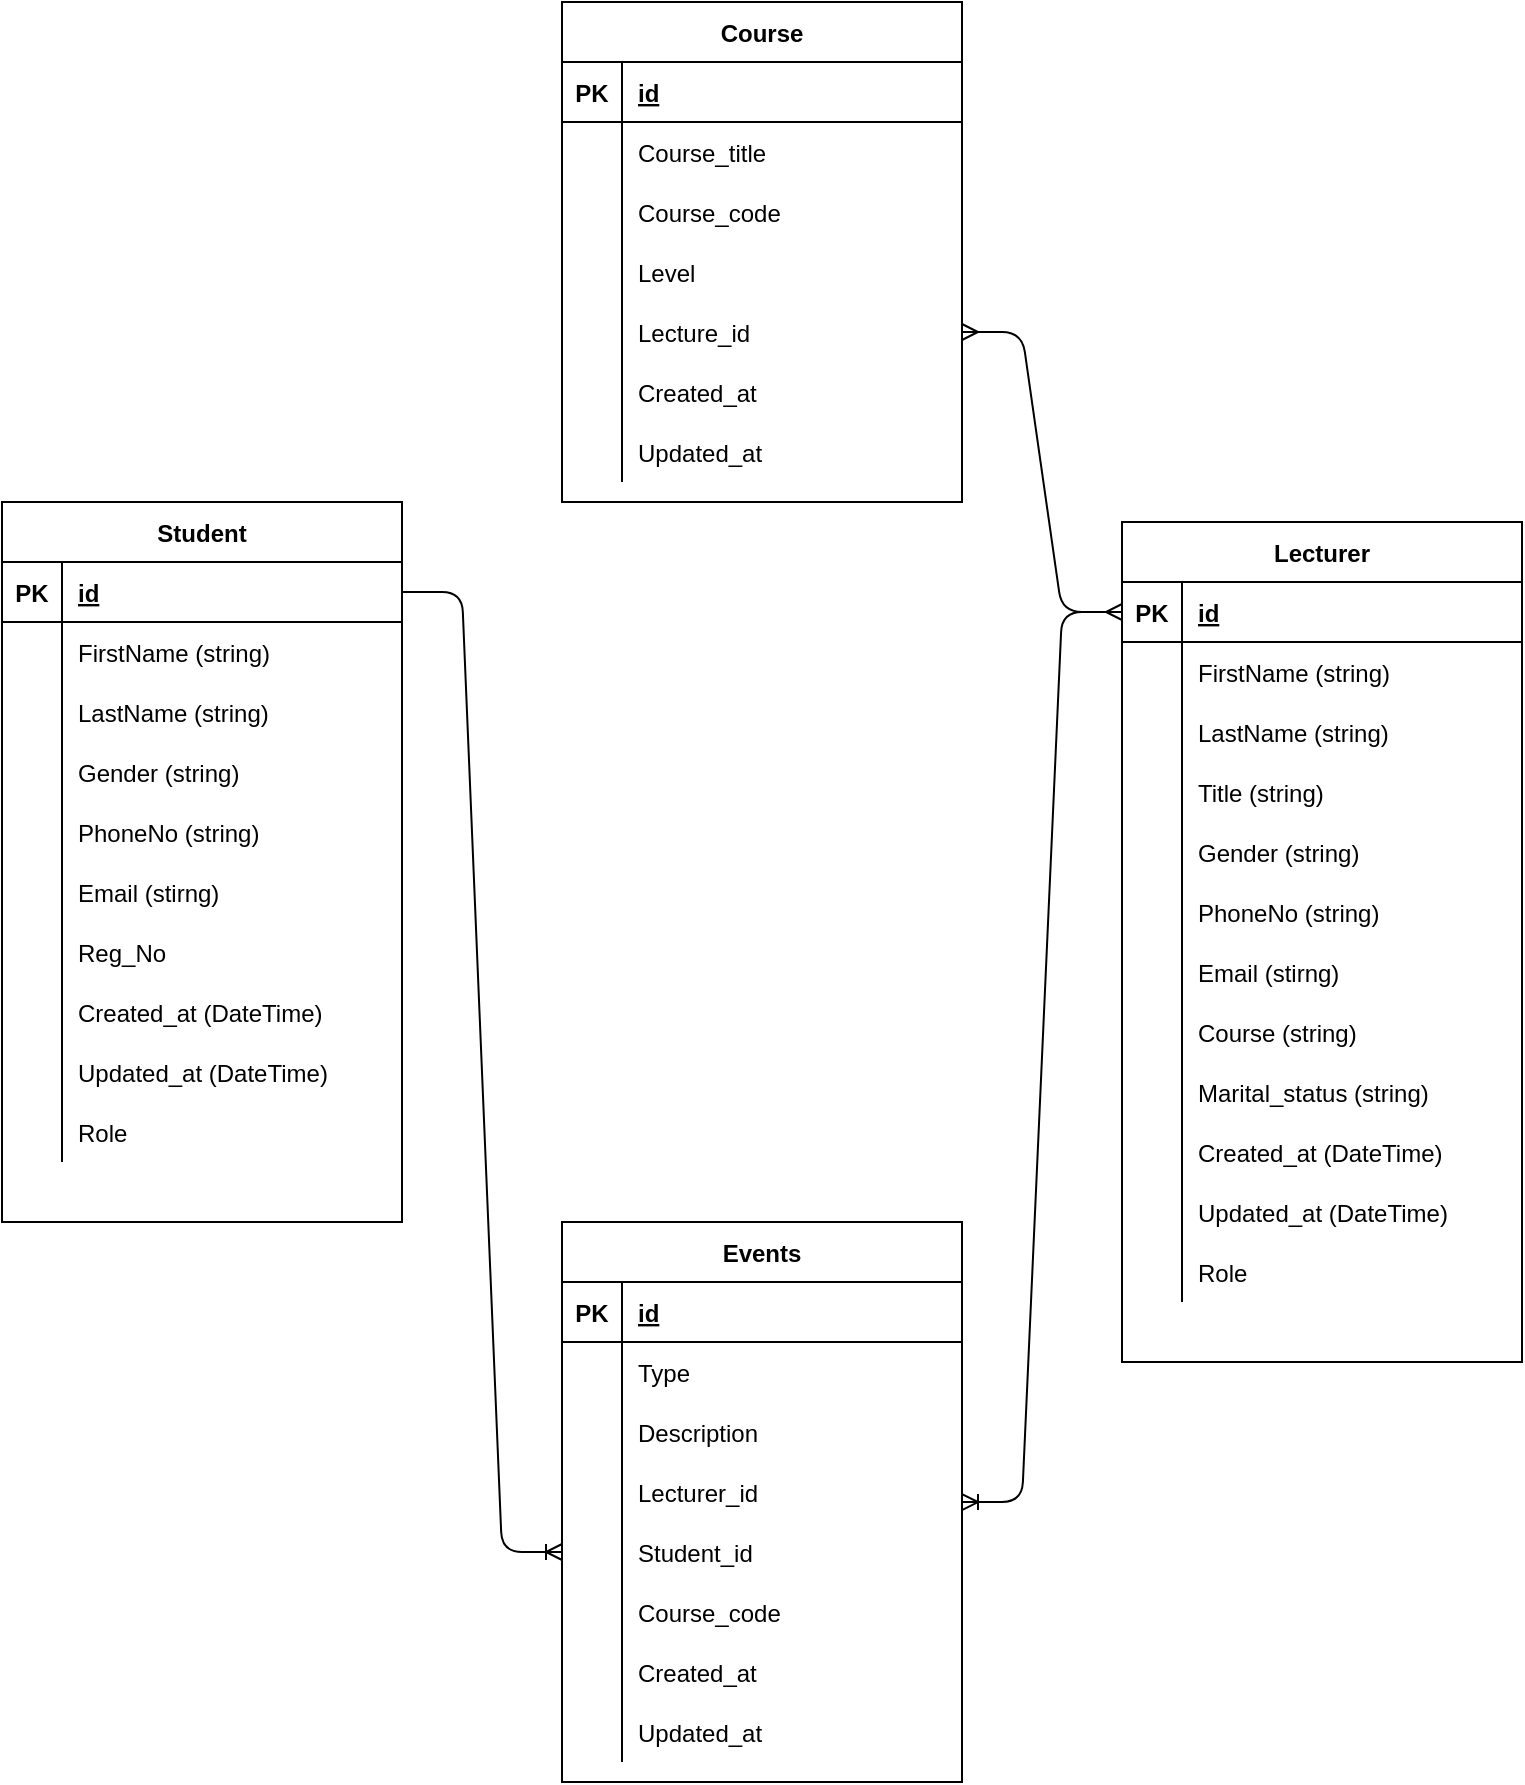 <mxfile version="14.6.13" type="device"><diagram id="97m2QRNCLVoZnX3DWCjz" name="Page-1"><mxGraphModel dx="925" dy="1650" grid="1" gridSize="10" guides="1" tooltips="1" connect="1" arrows="1" fold="1" page="1" pageScale="1" pageWidth="850" pageHeight="1100" math="0" shadow="0"><root><mxCell id="0"/><mxCell id="1" parent="0"/><mxCell id="KMCs0LXmmv0RaUy9F3ad-1" value="Student" style="shape=table;startSize=30;container=1;collapsible=1;childLayout=tableLayout;fixedRows=1;rowLines=0;fontStyle=1;align=center;resizeLast=1;" vertex="1" parent="1"><mxGeometry x="40" y="-200" width="200" height="360" as="geometry"/></mxCell><mxCell id="KMCs0LXmmv0RaUy9F3ad-2" value="" style="shape=partialRectangle;collapsible=0;dropTarget=0;pointerEvents=0;fillColor=none;top=0;left=0;bottom=1;right=0;points=[[0,0.5],[1,0.5]];portConstraint=eastwest;" vertex="1" parent="KMCs0LXmmv0RaUy9F3ad-1"><mxGeometry y="30" width="200" height="30" as="geometry"/></mxCell><mxCell id="KMCs0LXmmv0RaUy9F3ad-3" value="PK" style="shape=partialRectangle;connectable=0;fillColor=none;top=0;left=0;bottom=0;right=0;fontStyle=1;overflow=hidden;" vertex="1" parent="KMCs0LXmmv0RaUy9F3ad-2"><mxGeometry width="30" height="30" as="geometry"/></mxCell><mxCell id="KMCs0LXmmv0RaUy9F3ad-4" value="id" style="shape=partialRectangle;connectable=0;fillColor=none;top=0;left=0;bottom=0;right=0;align=left;spacingLeft=6;fontStyle=5;overflow=hidden;" vertex="1" parent="KMCs0LXmmv0RaUy9F3ad-2"><mxGeometry x="30" width="170" height="30" as="geometry"/></mxCell><mxCell id="KMCs0LXmmv0RaUy9F3ad-5" value="" style="shape=partialRectangle;collapsible=0;dropTarget=0;pointerEvents=0;fillColor=none;top=0;left=0;bottom=0;right=0;points=[[0,0.5],[1,0.5]];portConstraint=eastwest;" vertex="1" parent="KMCs0LXmmv0RaUy9F3ad-1"><mxGeometry y="60" width="200" height="30" as="geometry"/></mxCell><mxCell id="KMCs0LXmmv0RaUy9F3ad-6" value="" style="shape=partialRectangle;connectable=0;fillColor=none;top=0;left=0;bottom=0;right=0;editable=1;overflow=hidden;" vertex="1" parent="KMCs0LXmmv0RaUy9F3ad-5"><mxGeometry width="30" height="30" as="geometry"/></mxCell><mxCell id="KMCs0LXmmv0RaUy9F3ad-7" value="FirstName (string)" style="shape=partialRectangle;connectable=0;fillColor=none;top=0;left=0;bottom=0;right=0;align=left;spacingLeft=6;overflow=hidden;" vertex="1" parent="KMCs0LXmmv0RaUy9F3ad-5"><mxGeometry x="30" width="170" height="30" as="geometry"/></mxCell><mxCell id="KMCs0LXmmv0RaUy9F3ad-8" value="" style="shape=partialRectangle;collapsible=0;dropTarget=0;pointerEvents=0;fillColor=none;top=0;left=0;bottom=0;right=0;points=[[0,0.5],[1,0.5]];portConstraint=eastwest;" vertex="1" parent="KMCs0LXmmv0RaUy9F3ad-1"><mxGeometry y="90" width="200" height="30" as="geometry"/></mxCell><mxCell id="KMCs0LXmmv0RaUy9F3ad-9" value="" style="shape=partialRectangle;connectable=0;fillColor=none;top=0;left=0;bottom=0;right=0;editable=1;overflow=hidden;" vertex="1" parent="KMCs0LXmmv0RaUy9F3ad-8"><mxGeometry width="30" height="30" as="geometry"/></mxCell><mxCell id="KMCs0LXmmv0RaUy9F3ad-10" value="LastName (string)" style="shape=partialRectangle;connectable=0;fillColor=none;top=0;left=0;bottom=0;right=0;align=left;spacingLeft=6;overflow=hidden;" vertex="1" parent="KMCs0LXmmv0RaUy9F3ad-8"><mxGeometry x="30" width="170" height="30" as="geometry"/></mxCell><mxCell id="KMCs0LXmmv0RaUy9F3ad-11" value="" style="shape=partialRectangle;collapsible=0;dropTarget=0;pointerEvents=0;fillColor=none;top=0;left=0;bottom=0;right=0;points=[[0,0.5],[1,0.5]];portConstraint=eastwest;" vertex="1" parent="KMCs0LXmmv0RaUy9F3ad-1"><mxGeometry y="120" width="200" height="30" as="geometry"/></mxCell><mxCell id="KMCs0LXmmv0RaUy9F3ad-12" value="" style="shape=partialRectangle;connectable=0;fillColor=none;top=0;left=0;bottom=0;right=0;editable=1;overflow=hidden;" vertex="1" parent="KMCs0LXmmv0RaUy9F3ad-11"><mxGeometry width="30" height="30" as="geometry"/></mxCell><mxCell id="KMCs0LXmmv0RaUy9F3ad-13" value="Gender (string)" style="shape=partialRectangle;connectable=0;fillColor=none;top=0;left=0;bottom=0;right=0;align=left;spacingLeft=6;overflow=hidden;" vertex="1" parent="KMCs0LXmmv0RaUy9F3ad-11"><mxGeometry x="30" width="170" height="30" as="geometry"/></mxCell><mxCell id="KMCs0LXmmv0RaUy9F3ad-14" value="" style="shape=partialRectangle;collapsible=0;dropTarget=0;pointerEvents=0;fillColor=none;top=0;left=0;bottom=0;right=0;points=[[0,0.5],[1,0.5]];portConstraint=eastwest;" vertex="1" parent="KMCs0LXmmv0RaUy9F3ad-1"><mxGeometry y="150" width="200" height="30" as="geometry"/></mxCell><mxCell id="KMCs0LXmmv0RaUy9F3ad-15" value="" style="shape=partialRectangle;connectable=0;fillColor=none;top=0;left=0;bottom=0;right=0;editable=1;overflow=hidden;" vertex="1" parent="KMCs0LXmmv0RaUy9F3ad-14"><mxGeometry width="30" height="30" as="geometry"/></mxCell><mxCell id="KMCs0LXmmv0RaUy9F3ad-16" value="PhoneNo (string)" style="shape=partialRectangle;connectable=0;fillColor=none;top=0;left=0;bottom=0;right=0;align=left;spacingLeft=6;overflow=hidden;" vertex="1" parent="KMCs0LXmmv0RaUy9F3ad-14"><mxGeometry x="30" width="170" height="30" as="geometry"/></mxCell><mxCell id="KMCs0LXmmv0RaUy9F3ad-23" value="" style="shape=partialRectangle;collapsible=0;dropTarget=0;pointerEvents=0;fillColor=none;top=0;left=0;bottom=0;right=0;points=[[0,0.5],[1,0.5]];portConstraint=eastwest;" vertex="1" parent="KMCs0LXmmv0RaUy9F3ad-1"><mxGeometry y="180" width="200" height="30" as="geometry"/></mxCell><mxCell id="KMCs0LXmmv0RaUy9F3ad-24" value="" style="shape=partialRectangle;connectable=0;fillColor=none;top=0;left=0;bottom=0;right=0;editable=1;overflow=hidden;" vertex="1" parent="KMCs0LXmmv0RaUy9F3ad-23"><mxGeometry width="30" height="30" as="geometry"/></mxCell><mxCell id="KMCs0LXmmv0RaUy9F3ad-25" value="Email (stirng)" style="shape=partialRectangle;connectable=0;fillColor=none;top=0;left=0;bottom=0;right=0;align=left;spacingLeft=6;overflow=hidden;" vertex="1" parent="KMCs0LXmmv0RaUy9F3ad-23"><mxGeometry x="30" width="170" height="30" as="geometry"/></mxCell><mxCell id="KMCs0LXmmv0RaUy9F3ad-110" value="" style="shape=partialRectangle;collapsible=0;dropTarget=0;pointerEvents=0;fillColor=none;top=0;left=0;bottom=0;right=0;points=[[0,0.5],[1,0.5]];portConstraint=eastwest;" vertex="1" parent="KMCs0LXmmv0RaUy9F3ad-1"><mxGeometry y="210" width="200" height="30" as="geometry"/></mxCell><mxCell id="KMCs0LXmmv0RaUy9F3ad-111" value="" style="shape=partialRectangle;connectable=0;fillColor=none;top=0;left=0;bottom=0;right=0;editable=1;overflow=hidden;" vertex="1" parent="KMCs0LXmmv0RaUy9F3ad-110"><mxGeometry width="30" height="30" as="geometry"/></mxCell><mxCell id="KMCs0LXmmv0RaUy9F3ad-112" value="Reg_No" style="shape=partialRectangle;connectable=0;fillColor=none;top=0;left=0;bottom=0;right=0;align=left;spacingLeft=6;overflow=hidden;" vertex="1" parent="KMCs0LXmmv0RaUy9F3ad-110"><mxGeometry x="30" width="170" height="30" as="geometry"/></mxCell><mxCell id="KMCs0LXmmv0RaUy9F3ad-26" value="" style="shape=partialRectangle;collapsible=0;dropTarget=0;pointerEvents=0;fillColor=none;top=0;left=0;bottom=0;right=0;points=[[0,0.5],[1,0.5]];portConstraint=eastwest;" vertex="1" parent="KMCs0LXmmv0RaUy9F3ad-1"><mxGeometry y="240" width="200" height="30" as="geometry"/></mxCell><mxCell id="KMCs0LXmmv0RaUy9F3ad-27" value="" style="shape=partialRectangle;connectable=0;fillColor=none;top=0;left=0;bottom=0;right=0;editable=1;overflow=hidden;" vertex="1" parent="KMCs0LXmmv0RaUy9F3ad-26"><mxGeometry width="30" height="30" as="geometry"/></mxCell><mxCell id="KMCs0LXmmv0RaUy9F3ad-28" value="Created_at (DateTime)" style="shape=partialRectangle;connectable=0;fillColor=none;top=0;left=0;bottom=0;right=0;align=left;spacingLeft=6;overflow=hidden;" vertex="1" parent="KMCs0LXmmv0RaUy9F3ad-26"><mxGeometry x="30" width="170" height="30" as="geometry"/></mxCell><mxCell id="KMCs0LXmmv0RaUy9F3ad-29" value="" style="shape=partialRectangle;collapsible=0;dropTarget=0;pointerEvents=0;fillColor=none;top=0;left=0;bottom=0;right=0;points=[[0,0.5],[1,0.5]];portConstraint=eastwest;" vertex="1" parent="KMCs0LXmmv0RaUy9F3ad-1"><mxGeometry y="270" width="200" height="30" as="geometry"/></mxCell><mxCell id="KMCs0LXmmv0RaUy9F3ad-30" value="" style="shape=partialRectangle;connectable=0;fillColor=none;top=0;left=0;bottom=0;right=0;editable=1;overflow=hidden;" vertex="1" parent="KMCs0LXmmv0RaUy9F3ad-29"><mxGeometry width="30" height="30" as="geometry"/></mxCell><mxCell id="KMCs0LXmmv0RaUy9F3ad-31" value="Updated_at (DateTime)" style="shape=partialRectangle;connectable=0;fillColor=none;top=0;left=0;bottom=0;right=0;align=left;spacingLeft=6;overflow=hidden;" vertex="1" parent="KMCs0LXmmv0RaUy9F3ad-29"><mxGeometry x="30" width="170" height="30" as="geometry"/></mxCell><mxCell id="KMCs0LXmmv0RaUy9F3ad-104" value="" style="shape=partialRectangle;collapsible=0;dropTarget=0;pointerEvents=0;fillColor=none;top=0;left=0;bottom=0;right=0;points=[[0,0.5],[1,0.5]];portConstraint=eastwest;" vertex="1" parent="KMCs0LXmmv0RaUy9F3ad-1"><mxGeometry y="300" width="200" height="30" as="geometry"/></mxCell><mxCell id="KMCs0LXmmv0RaUy9F3ad-105" value="" style="shape=partialRectangle;connectable=0;fillColor=none;top=0;left=0;bottom=0;right=0;editable=1;overflow=hidden;" vertex="1" parent="KMCs0LXmmv0RaUy9F3ad-104"><mxGeometry width="30" height="30" as="geometry"/></mxCell><mxCell id="KMCs0LXmmv0RaUy9F3ad-106" value="Role" style="shape=partialRectangle;connectable=0;fillColor=none;top=0;left=0;bottom=0;right=0;align=left;spacingLeft=6;overflow=hidden;" vertex="1" parent="KMCs0LXmmv0RaUy9F3ad-104"><mxGeometry x="30" width="170" height="30" as="geometry"/></mxCell><mxCell id="KMCs0LXmmv0RaUy9F3ad-32" value="Lecturer" style="shape=table;startSize=30;container=1;collapsible=1;childLayout=tableLayout;fixedRows=1;rowLines=0;fontStyle=1;align=center;resizeLast=1;" vertex="1" parent="1"><mxGeometry x="600" y="-190" width="200" height="420" as="geometry"/></mxCell><mxCell id="KMCs0LXmmv0RaUy9F3ad-33" value="" style="shape=partialRectangle;collapsible=0;dropTarget=0;pointerEvents=0;fillColor=none;top=0;left=0;bottom=1;right=0;points=[[0,0.5],[1,0.5]];portConstraint=eastwest;" vertex="1" parent="KMCs0LXmmv0RaUy9F3ad-32"><mxGeometry y="30" width="200" height="30" as="geometry"/></mxCell><mxCell id="KMCs0LXmmv0RaUy9F3ad-34" value="PK" style="shape=partialRectangle;connectable=0;fillColor=none;top=0;left=0;bottom=0;right=0;fontStyle=1;overflow=hidden;" vertex="1" parent="KMCs0LXmmv0RaUy9F3ad-33"><mxGeometry width="30" height="30" as="geometry"/></mxCell><mxCell id="KMCs0LXmmv0RaUy9F3ad-35" value="id" style="shape=partialRectangle;connectable=0;fillColor=none;top=0;left=0;bottom=0;right=0;align=left;spacingLeft=6;fontStyle=5;overflow=hidden;" vertex="1" parent="KMCs0LXmmv0RaUy9F3ad-33"><mxGeometry x="30" width="170" height="30" as="geometry"/></mxCell><mxCell id="KMCs0LXmmv0RaUy9F3ad-36" value="" style="shape=partialRectangle;collapsible=0;dropTarget=0;pointerEvents=0;fillColor=none;top=0;left=0;bottom=0;right=0;points=[[0,0.5],[1,0.5]];portConstraint=eastwest;" vertex="1" parent="KMCs0LXmmv0RaUy9F3ad-32"><mxGeometry y="60" width="200" height="30" as="geometry"/></mxCell><mxCell id="KMCs0LXmmv0RaUy9F3ad-37" value="" style="shape=partialRectangle;connectable=0;fillColor=none;top=0;left=0;bottom=0;right=0;editable=1;overflow=hidden;" vertex="1" parent="KMCs0LXmmv0RaUy9F3ad-36"><mxGeometry width="30" height="30" as="geometry"/></mxCell><mxCell id="KMCs0LXmmv0RaUy9F3ad-38" value="FirstName (string)" style="shape=partialRectangle;connectable=0;fillColor=none;top=0;left=0;bottom=0;right=0;align=left;spacingLeft=6;overflow=hidden;" vertex="1" parent="KMCs0LXmmv0RaUy9F3ad-36"><mxGeometry x="30" width="170" height="30" as="geometry"/></mxCell><mxCell id="KMCs0LXmmv0RaUy9F3ad-39" value="" style="shape=partialRectangle;collapsible=0;dropTarget=0;pointerEvents=0;fillColor=none;top=0;left=0;bottom=0;right=0;points=[[0,0.5],[1,0.5]];portConstraint=eastwest;" vertex="1" parent="KMCs0LXmmv0RaUy9F3ad-32"><mxGeometry y="90" width="200" height="30" as="geometry"/></mxCell><mxCell id="KMCs0LXmmv0RaUy9F3ad-40" value="" style="shape=partialRectangle;connectable=0;fillColor=none;top=0;left=0;bottom=0;right=0;editable=1;overflow=hidden;" vertex="1" parent="KMCs0LXmmv0RaUy9F3ad-39"><mxGeometry width="30" height="30" as="geometry"/></mxCell><mxCell id="KMCs0LXmmv0RaUy9F3ad-41" value="LastName (string)" style="shape=partialRectangle;connectable=0;fillColor=none;top=0;left=0;bottom=0;right=0;align=left;spacingLeft=6;overflow=hidden;" vertex="1" parent="KMCs0LXmmv0RaUy9F3ad-39"><mxGeometry x="30" width="170" height="30" as="geometry"/></mxCell><mxCell id="KMCs0LXmmv0RaUy9F3ad-157" value="" style="shape=partialRectangle;collapsible=0;dropTarget=0;pointerEvents=0;fillColor=none;top=0;left=0;bottom=0;right=0;points=[[0,0.5],[1,0.5]];portConstraint=eastwest;" vertex="1" parent="KMCs0LXmmv0RaUy9F3ad-32"><mxGeometry y="120" width="200" height="30" as="geometry"/></mxCell><mxCell id="KMCs0LXmmv0RaUy9F3ad-158" value="" style="shape=partialRectangle;connectable=0;fillColor=none;top=0;left=0;bottom=0;right=0;editable=1;overflow=hidden;" vertex="1" parent="KMCs0LXmmv0RaUy9F3ad-157"><mxGeometry width="30" height="30" as="geometry"/></mxCell><mxCell id="KMCs0LXmmv0RaUy9F3ad-159" value="Title (string)" style="shape=partialRectangle;connectable=0;fillColor=none;top=0;left=0;bottom=0;right=0;align=left;spacingLeft=6;overflow=hidden;" vertex="1" parent="KMCs0LXmmv0RaUy9F3ad-157"><mxGeometry x="30" width="170" height="30" as="geometry"/></mxCell><mxCell id="KMCs0LXmmv0RaUy9F3ad-42" value="" style="shape=partialRectangle;collapsible=0;dropTarget=0;pointerEvents=0;fillColor=none;top=0;left=0;bottom=0;right=0;points=[[0,0.5],[1,0.5]];portConstraint=eastwest;" vertex="1" parent="KMCs0LXmmv0RaUy9F3ad-32"><mxGeometry y="150" width="200" height="30" as="geometry"/></mxCell><mxCell id="KMCs0LXmmv0RaUy9F3ad-43" value="" style="shape=partialRectangle;connectable=0;fillColor=none;top=0;left=0;bottom=0;right=0;editable=1;overflow=hidden;" vertex="1" parent="KMCs0LXmmv0RaUy9F3ad-42"><mxGeometry width="30" height="30" as="geometry"/></mxCell><mxCell id="KMCs0LXmmv0RaUy9F3ad-44" value="Gender (string)" style="shape=partialRectangle;connectable=0;fillColor=none;top=0;left=0;bottom=0;right=0;align=left;spacingLeft=6;overflow=hidden;" vertex="1" parent="KMCs0LXmmv0RaUy9F3ad-42"><mxGeometry x="30" width="170" height="30" as="geometry"/></mxCell><mxCell id="KMCs0LXmmv0RaUy9F3ad-45" value="" style="shape=partialRectangle;collapsible=0;dropTarget=0;pointerEvents=0;fillColor=none;top=0;left=0;bottom=0;right=0;points=[[0,0.5],[1,0.5]];portConstraint=eastwest;" vertex="1" parent="KMCs0LXmmv0RaUy9F3ad-32"><mxGeometry y="180" width="200" height="30" as="geometry"/></mxCell><mxCell id="KMCs0LXmmv0RaUy9F3ad-46" value="" style="shape=partialRectangle;connectable=0;fillColor=none;top=0;left=0;bottom=0;right=0;editable=1;overflow=hidden;" vertex="1" parent="KMCs0LXmmv0RaUy9F3ad-45"><mxGeometry width="30" height="30" as="geometry"/></mxCell><mxCell id="KMCs0LXmmv0RaUy9F3ad-47" value="PhoneNo (string)" style="shape=partialRectangle;connectable=0;fillColor=none;top=0;left=0;bottom=0;right=0;align=left;spacingLeft=6;overflow=hidden;" vertex="1" parent="KMCs0LXmmv0RaUy9F3ad-45"><mxGeometry x="30" width="170" height="30" as="geometry"/></mxCell><mxCell id="KMCs0LXmmv0RaUy9F3ad-48" value="" style="shape=partialRectangle;collapsible=0;dropTarget=0;pointerEvents=0;fillColor=none;top=0;left=0;bottom=0;right=0;points=[[0,0.5],[1,0.5]];portConstraint=eastwest;" vertex="1" parent="KMCs0LXmmv0RaUy9F3ad-32"><mxGeometry y="210" width="200" height="30" as="geometry"/></mxCell><mxCell id="KMCs0LXmmv0RaUy9F3ad-49" value="" style="shape=partialRectangle;connectable=0;fillColor=none;top=0;left=0;bottom=0;right=0;editable=1;overflow=hidden;" vertex="1" parent="KMCs0LXmmv0RaUy9F3ad-48"><mxGeometry width="30" height="30" as="geometry"/></mxCell><mxCell id="KMCs0LXmmv0RaUy9F3ad-50" value="Email (stirng)" style="shape=partialRectangle;connectable=0;fillColor=none;top=0;left=0;bottom=0;right=0;align=left;spacingLeft=6;overflow=hidden;" vertex="1" parent="KMCs0LXmmv0RaUy9F3ad-48"><mxGeometry x="30" width="170" height="30" as="geometry"/></mxCell><mxCell id="KMCs0LXmmv0RaUy9F3ad-51" value="" style="shape=partialRectangle;collapsible=0;dropTarget=0;pointerEvents=0;fillColor=none;top=0;left=0;bottom=0;right=0;points=[[0,0.5],[1,0.5]];portConstraint=eastwest;" vertex="1" parent="KMCs0LXmmv0RaUy9F3ad-32"><mxGeometry y="240" width="200" height="30" as="geometry"/></mxCell><mxCell id="KMCs0LXmmv0RaUy9F3ad-52" value="" style="shape=partialRectangle;connectable=0;fillColor=none;top=0;left=0;bottom=0;right=0;editable=1;overflow=hidden;" vertex="1" parent="KMCs0LXmmv0RaUy9F3ad-51"><mxGeometry width="30" height="30" as="geometry"/></mxCell><mxCell id="KMCs0LXmmv0RaUy9F3ad-53" value="Course (string)" style="shape=partialRectangle;connectable=0;fillColor=none;top=0;left=0;bottom=0;right=0;align=left;spacingLeft=6;overflow=hidden;" vertex="1" parent="KMCs0LXmmv0RaUy9F3ad-51"><mxGeometry x="30" width="170" height="30" as="geometry"/></mxCell><mxCell id="KMCs0LXmmv0RaUy9F3ad-63" value="" style="shape=partialRectangle;collapsible=0;dropTarget=0;pointerEvents=0;fillColor=none;top=0;left=0;bottom=0;right=0;points=[[0,0.5],[1,0.5]];portConstraint=eastwest;" vertex="1" parent="KMCs0LXmmv0RaUy9F3ad-32"><mxGeometry y="270" width="200" height="30" as="geometry"/></mxCell><mxCell id="KMCs0LXmmv0RaUy9F3ad-64" value="" style="shape=partialRectangle;connectable=0;fillColor=none;top=0;left=0;bottom=0;right=0;editable=1;overflow=hidden;" vertex="1" parent="KMCs0LXmmv0RaUy9F3ad-63"><mxGeometry width="30" height="30" as="geometry"/></mxCell><mxCell id="KMCs0LXmmv0RaUy9F3ad-65" value="Marital_status (string)" style="shape=partialRectangle;connectable=0;fillColor=none;top=0;left=0;bottom=0;right=0;align=left;spacingLeft=6;overflow=hidden;" vertex="1" parent="KMCs0LXmmv0RaUy9F3ad-63"><mxGeometry x="30" width="170" height="30" as="geometry"/></mxCell><mxCell id="KMCs0LXmmv0RaUy9F3ad-57" value="" style="shape=partialRectangle;collapsible=0;dropTarget=0;pointerEvents=0;fillColor=none;top=0;left=0;bottom=0;right=0;points=[[0,0.5],[1,0.5]];portConstraint=eastwest;" vertex="1" parent="KMCs0LXmmv0RaUy9F3ad-32"><mxGeometry y="300" width="200" height="30" as="geometry"/></mxCell><mxCell id="KMCs0LXmmv0RaUy9F3ad-58" value="" style="shape=partialRectangle;connectable=0;fillColor=none;top=0;left=0;bottom=0;right=0;editable=1;overflow=hidden;" vertex="1" parent="KMCs0LXmmv0RaUy9F3ad-57"><mxGeometry width="30" height="30" as="geometry"/></mxCell><mxCell id="KMCs0LXmmv0RaUy9F3ad-59" value="Created_at (DateTime)" style="shape=partialRectangle;connectable=0;fillColor=none;top=0;left=0;bottom=0;right=0;align=left;spacingLeft=6;overflow=hidden;" vertex="1" parent="KMCs0LXmmv0RaUy9F3ad-57"><mxGeometry x="30" width="170" height="30" as="geometry"/></mxCell><mxCell id="KMCs0LXmmv0RaUy9F3ad-60" value="" style="shape=partialRectangle;collapsible=0;dropTarget=0;pointerEvents=0;fillColor=none;top=0;left=0;bottom=0;right=0;points=[[0,0.5],[1,0.5]];portConstraint=eastwest;" vertex="1" parent="KMCs0LXmmv0RaUy9F3ad-32"><mxGeometry y="330" width="200" height="30" as="geometry"/></mxCell><mxCell id="KMCs0LXmmv0RaUy9F3ad-61" value="" style="shape=partialRectangle;connectable=0;fillColor=none;top=0;left=0;bottom=0;right=0;editable=1;overflow=hidden;" vertex="1" parent="KMCs0LXmmv0RaUy9F3ad-60"><mxGeometry width="30" height="30" as="geometry"/></mxCell><mxCell id="KMCs0LXmmv0RaUy9F3ad-62" value="Updated_at (DateTime)" style="shape=partialRectangle;connectable=0;fillColor=none;top=0;left=0;bottom=0;right=0;align=left;spacingLeft=6;overflow=hidden;" vertex="1" parent="KMCs0LXmmv0RaUy9F3ad-60"><mxGeometry x="30" width="170" height="30" as="geometry"/></mxCell><mxCell id="KMCs0LXmmv0RaUy9F3ad-107" value="" style="shape=partialRectangle;collapsible=0;dropTarget=0;pointerEvents=0;fillColor=none;top=0;left=0;bottom=0;right=0;points=[[0,0.5],[1,0.5]];portConstraint=eastwest;" vertex="1" parent="KMCs0LXmmv0RaUy9F3ad-32"><mxGeometry y="360" width="200" height="30" as="geometry"/></mxCell><mxCell id="KMCs0LXmmv0RaUy9F3ad-108" value="" style="shape=partialRectangle;connectable=0;fillColor=none;top=0;left=0;bottom=0;right=0;editable=1;overflow=hidden;" vertex="1" parent="KMCs0LXmmv0RaUy9F3ad-107"><mxGeometry width="30" height="30" as="geometry"/></mxCell><mxCell id="KMCs0LXmmv0RaUy9F3ad-109" value="Role" style="shape=partialRectangle;connectable=0;fillColor=none;top=0;left=0;bottom=0;right=0;align=left;spacingLeft=6;overflow=hidden;" vertex="1" parent="KMCs0LXmmv0RaUy9F3ad-107"><mxGeometry x="30" width="170" height="30" as="geometry"/></mxCell><mxCell id="KMCs0LXmmv0RaUy9F3ad-69" value="Events" style="shape=table;startSize=30;container=1;collapsible=1;childLayout=tableLayout;fixedRows=1;rowLines=0;fontStyle=1;align=center;resizeLast=1;" vertex="1" parent="1"><mxGeometry x="320" y="160" width="200" height="280" as="geometry"/></mxCell><mxCell id="KMCs0LXmmv0RaUy9F3ad-70" value="" style="shape=partialRectangle;collapsible=0;dropTarget=0;pointerEvents=0;fillColor=none;top=0;left=0;bottom=1;right=0;points=[[0,0.5],[1,0.5]];portConstraint=eastwest;" vertex="1" parent="KMCs0LXmmv0RaUy9F3ad-69"><mxGeometry y="30" width="200" height="30" as="geometry"/></mxCell><mxCell id="KMCs0LXmmv0RaUy9F3ad-71" value="PK" style="shape=partialRectangle;connectable=0;fillColor=none;top=0;left=0;bottom=0;right=0;fontStyle=1;overflow=hidden;" vertex="1" parent="KMCs0LXmmv0RaUy9F3ad-70"><mxGeometry width="30" height="30" as="geometry"/></mxCell><mxCell id="KMCs0LXmmv0RaUy9F3ad-72" value="id" style="shape=partialRectangle;connectable=0;fillColor=none;top=0;left=0;bottom=0;right=0;align=left;spacingLeft=6;fontStyle=5;overflow=hidden;" vertex="1" parent="KMCs0LXmmv0RaUy9F3ad-70"><mxGeometry x="30" width="170" height="30" as="geometry"/></mxCell><mxCell id="KMCs0LXmmv0RaUy9F3ad-73" value="" style="shape=partialRectangle;collapsible=0;dropTarget=0;pointerEvents=0;fillColor=none;top=0;left=0;bottom=0;right=0;points=[[0,0.5],[1,0.5]];portConstraint=eastwest;" vertex="1" parent="KMCs0LXmmv0RaUy9F3ad-69"><mxGeometry y="60" width="200" height="30" as="geometry"/></mxCell><mxCell id="KMCs0LXmmv0RaUy9F3ad-74" value="" style="shape=partialRectangle;connectable=0;fillColor=none;top=0;left=0;bottom=0;right=0;editable=1;overflow=hidden;" vertex="1" parent="KMCs0LXmmv0RaUy9F3ad-73"><mxGeometry width="30" height="30" as="geometry"/></mxCell><mxCell id="KMCs0LXmmv0RaUy9F3ad-75" value="Type" style="shape=partialRectangle;connectable=0;fillColor=none;top=0;left=0;bottom=0;right=0;align=left;spacingLeft=6;overflow=hidden;" vertex="1" parent="KMCs0LXmmv0RaUy9F3ad-73"><mxGeometry x="30" width="170" height="30" as="geometry"/></mxCell><mxCell id="KMCs0LXmmv0RaUy9F3ad-95" value="" style="shape=partialRectangle;collapsible=0;dropTarget=0;pointerEvents=0;fillColor=none;top=0;left=0;bottom=0;right=0;points=[[0,0.5],[1,0.5]];portConstraint=eastwest;" vertex="1" parent="KMCs0LXmmv0RaUy9F3ad-69"><mxGeometry y="90" width="200" height="30" as="geometry"/></mxCell><mxCell id="KMCs0LXmmv0RaUy9F3ad-96" value="" style="shape=partialRectangle;connectable=0;fillColor=none;top=0;left=0;bottom=0;right=0;editable=1;overflow=hidden;" vertex="1" parent="KMCs0LXmmv0RaUy9F3ad-95"><mxGeometry width="30" height="30" as="geometry"/></mxCell><mxCell id="KMCs0LXmmv0RaUy9F3ad-97" value="Description" style="shape=partialRectangle;connectable=0;fillColor=none;top=0;left=0;bottom=0;right=0;align=left;spacingLeft=6;overflow=hidden;" vertex="1" parent="KMCs0LXmmv0RaUy9F3ad-95"><mxGeometry x="30" width="170" height="30" as="geometry"/></mxCell><mxCell id="KMCs0LXmmv0RaUy9F3ad-76" value="" style="shape=partialRectangle;collapsible=0;dropTarget=0;pointerEvents=0;fillColor=none;top=0;left=0;bottom=0;right=0;points=[[0,0.5],[1,0.5]];portConstraint=eastwest;" vertex="1" parent="KMCs0LXmmv0RaUy9F3ad-69"><mxGeometry y="120" width="200" height="30" as="geometry"/></mxCell><mxCell id="KMCs0LXmmv0RaUy9F3ad-77" value="" style="shape=partialRectangle;connectable=0;fillColor=none;top=0;left=0;bottom=0;right=0;editable=1;overflow=hidden;" vertex="1" parent="KMCs0LXmmv0RaUy9F3ad-76"><mxGeometry width="30" height="30" as="geometry"/></mxCell><mxCell id="KMCs0LXmmv0RaUy9F3ad-78" value="Lecturer_id" style="shape=partialRectangle;connectable=0;fillColor=none;top=0;left=0;bottom=0;right=0;align=left;spacingLeft=6;overflow=hidden;" vertex="1" parent="KMCs0LXmmv0RaUy9F3ad-76"><mxGeometry x="30" width="170" height="30" as="geometry"/></mxCell><mxCell id="KMCs0LXmmv0RaUy9F3ad-79" value="" style="shape=partialRectangle;collapsible=0;dropTarget=0;pointerEvents=0;fillColor=none;top=0;left=0;bottom=0;right=0;points=[[0,0.5],[1,0.5]];portConstraint=eastwest;" vertex="1" parent="KMCs0LXmmv0RaUy9F3ad-69"><mxGeometry y="150" width="200" height="30" as="geometry"/></mxCell><mxCell id="KMCs0LXmmv0RaUy9F3ad-80" value="" style="shape=partialRectangle;connectable=0;fillColor=none;top=0;left=0;bottom=0;right=0;editable=1;overflow=hidden;" vertex="1" parent="KMCs0LXmmv0RaUy9F3ad-79"><mxGeometry width="30" height="30" as="geometry"/></mxCell><mxCell id="KMCs0LXmmv0RaUy9F3ad-81" value="Student_id" style="shape=partialRectangle;connectable=0;fillColor=none;top=0;left=0;bottom=0;right=0;align=left;spacingLeft=6;overflow=hidden;" vertex="1" parent="KMCs0LXmmv0RaUy9F3ad-79"><mxGeometry x="30" width="170" height="30" as="geometry"/></mxCell><mxCell id="KMCs0LXmmv0RaUy9F3ad-160" value="" style="shape=partialRectangle;collapsible=0;dropTarget=0;pointerEvents=0;fillColor=none;top=0;left=0;bottom=0;right=0;points=[[0,0.5],[1,0.5]];portConstraint=eastwest;" vertex="1" parent="KMCs0LXmmv0RaUy9F3ad-69"><mxGeometry y="180" width="200" height="30" as="geometry"/></mxCell><mxCell id="KMCs0LXmmv0RaUy9F3ad-161" value="" style="shape=partialRectangle;connectable=0;fillColor=none;top=0;left=0;bottom=0;right=0;editable=1;overflow=hidden;" vertex="1" parent="KMCs0LXmmv0RaUy9F3ad-160"><mxGeometry width="30" height="30" as="geometry"/></mxCell><mxCell id="KMCs0LXmmv0RaUy9F3ad-162" value="Course_code" style="shape=partialRectangle;connectable=0;fillColor=none;top=0;left=0;bottom=0;right=0;align=left;spacingLeft=6;overflow=hidden;" vertex="1" parent="KMCs0LXmmv0RaUy9F3ad-160"><mxGeometry x="30" width="170" height="30" as="geometry"/></mxCell><mxCell id="KMCs0LXmmv0RaUy9F3ad-98" value="" style="shape=partialRectangle;collapsible=0;dropTarget=0;pointerEvents=0;fillColor=none;top=0;left=0;bottom=0;right=0;points=[[0,0.5],[1,0.5]];portConstraint=eastwest;" vertex="1" parent="KMCs0LXmmv0RaUy9F3ad-69"><mxGeometry y="210" width="200" height="30" as="geometry"/></mxCell><mxCell id="KMCs0LXmmv0RaUy9F3ad-99" value="" style="shape=partialRectangle;connectable=0;fillColor=none;top=0;left=0;bottom=0;right=0;editable=1;overflow=hidden;" vertex="1" parent="KMCs0LXmmv0RaUy9F3ad-98"><mxGeometry width="30" height="30" as="geometry"/></mxCell><mxCell id="KMCs0LXmmv0RaUy9F3ad-100" value="Created_at" style="shape=partialRectangle;connectable=0;fillColor=none;top=0;left=0;bottom=0;right=0;align=left;spacingLeft=6;overflow=hidden;" vertex="1" parent="KMCs0LXmmv0RaUy9F3ad-98"><mxGeometry x="30" width="170" height="30" as="geometry"/></mxCell><mxCell id="KMCs0LXmmv0RaUy9F3ad-101" value="" style="shape=partialRectangle;collapsible=0;dropTarget=0;pointerEvents=0;fillColor=none;top=0;left=0;bottom=0;right=0;points=[[0,0.5],[1,0.5]];portConstraint=eastwest;" vertex="1" parent="KMCs0LXmmv0RaUy9F3ad-69"><mxGeometry y="240" width="200" height="30" as="geometry"/></mxCell><mxCell id="KMCs0LXmmv0RaUy9F3ad-102" value="" style="shape=partialRectangle;connectable=0;fillColor=none;top=0;left=0;bottom=0;right=0;editable=1;overflow=hidden;" vertex="1" parent="KMCs0LXmmv0RaUy9F3ad-101"><mxGeometry width="30" height="30" as="geometry"/></mxCell><mxCell id="KMCs0LXmmv0RaUy9F3ad-103" value="Updated_at" style="shape=partialRectangle;connectable=0;fillColor=none;top=0;left=0;bottom=0;right=0;align=left;spacingLeft=6;overflow=hidden;" vertex="1" parent="KMCs0LXmmv0RaUy9F3ad-101"><mxGeometry x="30" width="170" height="30" as="geometry"/></mxCell><mxCell id="KMCs0LXmmv0RaUy9F3ad-82" value="Course" style="shape=table;startSize=30;container=1;collapsible=1;childLayout=tableLayout;fixedRows=1;rowLines=0;fontStyle=1;align=center;resizeLast=1;" vertex="1" parent="1"><mxGeometry x="320" y="-450" width="200" height="250" as="geometry"/></mxCell><mxCell id="KMCs0LXmmv0RaUy9F3ad-83" value="" style="shape=partialRectangle;collapsible=0;dropTarget=0;pointerEvents=0;fillColor=none;top=0;left=0;bottom=1;right=0;points=[[0,0.5],[1,0.5]];portConstraint=eastwest;" vertex="1" parent="KMCs0LXmmv0RaUy9F3ad-82"><mxGeometry y="30" width="200" height="30" as="geometry"/></mxCell><mxCell id="KMCs0LXmmv0RaUy9F3ad-84" value="PK" style="shape=partialRectangle;connectable=0;fillColor=none;top=0;left=0;bottom=0;right=0;fontStyle=1;overflow=hidden;" vertex="1" parent="KMCs0LXmmv0RaUy9F3ad-83"><mxGeometry width="30" height="30" as="geometry"/></mxCell><mxCell id="KMCs0LXmmv0RaUy9F3ad-85" value="id" style="shape=partialRectangle;connectable=0;fillColor=none;top=0;left=0;bottom=0;right=0;align=left;spacingLeft=6;fontStyle=5;overflow=hidden;" vertex="1" parent="KMCs0LXmmv0RaUy9F3ad-83"><mxGeometry x="30" width="170" height="30" as="geometry"/></mxCell><mxCell id="KMCs0LXmmv0RaUy9F3ad-125" value="" style="shape=partialRectangle;collapsible=0;dropTarget=0;pointerEvents=0;fillColor=none;top=0;left=0;bottom=0;right=0;points=[[0,0.5],[1,0.5]];portConstraint=eastwest;" vertex="1" parent="KMCs0LXmmv0RaUy9F3ad-82"><mxGeometry y="60" width="200" height="30" as="geometry"/></mxCell><mxCell id="KMCs0LXmmv0RaUy9F3ad-126" value="" style="shape=partialRectangle;connectable=0;fillColor=none;top=0;left=0;bottom=0;right=0;editable=1;overflow=hidden;" vertex="1" parent="KMCs0LXmmv0RaUy9F3ad-125"><mxGeometry width="30" height="30" as="geometry"/></mxCell><mxCell id="KMCs0LXmmv0RaUy9F3ad-127" value="Course_title" style="shape=partialRectangle;connectable=0;fillColor=none;top=0;left=0;bottom=0;right=0;align=left;spacingLeft=6;overflow=hidden;" vertex="1" parent="KMCs0LXmmv0RaUy9F3ad-125"><mxGeometry x="30" width="170" height="30" as="geometry"/></mxCell><mxCell id="KMCs0LXmmv0RaUy9F3ad-128" value="" style="shape=partialRectangle;collapsible=0;dropTarget=0;pointerEvents=0;fillColor=none;top=0;left=0;bottom=0;right=0;points=[[0,0.5],[1,0.5]];portConstraint=eastwest;" vertex="1" parent="KMCs0LXmmv0RaUy9F3ad-82"><mxGeometry y="90" width="200" height="30" as="geometry"/></mxCell><mxCell id="KMCs0LXmmv0RaUy9F3ad-129" value="" style="shape=partialRectangle;connectable=0;fillColor=none;top=0;left=0;bottom=0;right=0;editable=1;overflow=hidden;" vertex="1" parent="KMCs0LXmmv0RaUy9F3ad-128"><mxGeometry width="30" height="30" as="geometry"/></mxCell><mxCell id="KMCs0LXmmv0RaUy9F3ad-130" value="Course_code" style="shape=partialRectangle;connectable=0;fillColor=none;top=0;left=0;bottom=0;right=0;align=left;spacingLeft=6;overflow=hidden;" vertex="1" parent="KMCs0LXmmv0RaUy9F3ad-128"><mxGeometry x="30" width="170" height="30" as="geometry"/></mxCell><mxCell id="KMCs0LXmmv0RaUy9F3ad-131" value="" style="shape=partialRectangle;collapsible=0;dropTarget=0;pointerEvents=0;fillColor=none;top=0;left=0;bottom=0;right=0;points=[[0,0.5],[1,0.5]];portConstraint=eastwest;" vertex="1" parent="KMCs0LXmmv0RaUy9F3ad-82"><mxGeometry y="120" width="200" height="30" as="geometry"/></mxCell><mxCell id="KMCs0LXmmv0RaUy9F3ad-132" value="" style="shape=partialRectangle;connectable=0;fillColor=none;top=0;left=0;bottom=0;right=0;editable=1;overflow=hidden;" vertex="1" parent="KMCs0LXmmv0RaUy9F3ad-131"><mxGeometry width="30" height="30" as="geometry"/></mxCell><mxCell id="KMCs0LXmmv0RaUy9F3ad-133" value="Level" style="shape=partialRectangle;connectable=0;fillColor=none;top=0;left=0;bottom=0;right=0;align=left;spacingLeft=6;overflow=hidden;" vertex="1" parent="KMCs0LXmmv0RaUy9F3ad-131"><mxGeometry x="30" width="170" height="30" as="geometry"/></mxCell><mxCell id="KMCs0LXmmv0RaUy9F3ad-134" value="" style="shape=partialRectangle;collapsible=0;dropTarget=0;pointerEvents=0;fillColor=none;top=0;left=0;bottom=0;right=0;points=[[0,0.5],[1,0.5]];portConstraint=eastwest;" vertex="1" parent="KMCs0LXmmv0RaUy9F3ad-82"><mxGeometry y="150" width="200" height="30" as="geometry"/></mxCell><mxCell id="KMCs0LXmmv0RaUy9F3ad-135" value="" style="shape=partialRectangle;connectable=0;fillColor=none;top=0;left=0;bottom=0;right=0;editable=1;overflow=hidden;" vertex="1" parent="KMCs0LXmmv0RaUy9F3ad-134"><mxGeometry width="30" height="30" as="geometry"/></mxCell><mxCell id="KMCs0LXmmv0RaUy9F3ad-136" value="Lecture_id" style="shape=partialRectangle;connectable=0;fillColor=none;top=0;left=0;bottom=0;right=0;align=left;spacingLeft=6;overflow=hidden;" vertex="1" parent="KMCs0LXmmv0RaUy9F3ad-134"><mxGeometry x="30" width="170" height="30" as="geometry"/></mxCell><mxCell id="KMCs0LXmmv0RaUy9F3ad-149" value="" style="shape=partialRectangle;collapsible=0;dropTarget=0;pointerEvents=0;fillColor=none;top=0;left=0;bottom=0;right=0;points=[[0,0.5],[1,0.5]];portConstraint=eastwest;" vertex="1" parent="KMCs0LXmmv0RaUy9F3ad-82"><mxGeometry y="180" width="200" height="30" as="geometry"/></mxCell><mxCell id="KMCs0LXmmv0RaUy9F3ad-150" value="" style="shape=partialRectangle;connectable=0;fillColor=none;top=0;left=0;bottom=0;right=0;editable=1;overflow=hidden;" vertex="1" parent="KMCs0LXmmv0RaUy9F3ad-149"><mxGeometry width="30" height="30" as="geometry"/></mxCell><mxCell id="KMCs0LXmmv0RaUy9F3ad-151" value="Created_at" style="shape=partialRectangle;connectable=0;fillColor=none;top=0;left=0;bottom=0;right=0;align=left;spacingLeft=6;overflow=hidden;" vertex="1" parent="KMCs0LXmmv0RaUy9F3ad-149"><mxGeometry x="30" width="170" height="30" as="geometry"/></mxCell><mxCell id="KMCs0LXmmv0RaUy9F3ad-152" value="" style="shape=partialRectangle;collapsible=0;dropTarget=0;pointerEvents=0;fillColor=none;top=0;left=0;bottom=0;right=0;points=[[0,0.5],[1,0.5]];portConstraint=eastwest;" vertex="1" parent="KMCs0LXmmv0RaUy9F3ad-82"><mxGeometry y="210" width="200" height="30" as="geometry"/></mxCell><mxCell id="KMCs0LXmmv0RaUy9F3ad-153" value="" style="shape=partialRectangle;connectable=0;fillColor=none;top=0;left=0;bottom=0;right=0;editable=1;overflow=hidden;" vertex="1" parent="KMCs0LXmmv0RaUy9F3ad-152"><mxGeometry width="30" height="30" as="geometry"/></mxCell><mxCell id="KMCs0LXmmv0RaUy9F3ad-154" value="Updated_at" style="shape=partialRectangle;connectable=0;fillColor=none;top=0;left=0;bottom=0;right=0;align=left;spacingLeft=6;overflow=hidden;" vertex="1" parent="KMCs0LXmmv0RaUy9F3ad-152"><mxGeometry x="30" width="170" height="30" as="geometry"/></mxCell><mxCell id="KMCs0LXmmv0RaUy9F3ad-164" value="" style="edgeStyle=entityRelationEdgeStyle;fontSize=12;html=1;endArrow=ERmany;startArrow=ERmany;fontFamily=Comic Sans MS;entryX=0;entryY=0.5;entryDx=0;entryDy=0;exitX=1;exitY=0.5;exitDx=0;exitDy=0;" edge="1" parent="1" source="KMCs0LXmmv0RaUy9F3ad-134" target="KMCs0LXmmv0RaUy9F3ad-33"><mxGeometry width="100" height="100" relative="1" as="geometry"><mxPoint x="380" y="-160" as="sourcePoint"/><mxPoint x="480" y="-260" as="targetPoint"/></mxGeometry></mxCell><mxCell id="KMCs0LXmmv0RaUy9F3ad-166" value="" style="edgeStyle=entityRelationEdgeStyle;fontSize=12;html=1;endArrow=ERoneToMany;fontFamily=Comic Sans MS;exitX=0;exitY=0.5;exitDx=0;exitDy=0;entryX=1;entryY=0.667;entryDx=0;entryDy=0;entryPerimeter=0;" edge="1" parent="1" source="KMCs0LXmmv0RaUy9F3ad-33" target="KMCs0LXmmv0RaUy9F3ad-76"><mxGeometry width="100" height="100" relative="1" as="geometry"><mxPoint x="380" y="-60" as="sourcePoint"/><mxPoint x="360" y="80" as="targetPoint"/></mxGeometry></mxCell><mxCell id="KMCs0LXmmv0RaUy9F3ad-169" value="" style="edgeStyle=entityRelationEdgeStyle;fontSize=12;html=1;endArrow=ERoneToMany;fontFamily=Comic Sans MS;exitX=1;exitY=0.5;exitDx=0;exitDy=0;entryX=0;entryY=0.5;entryDx=0;entryDy=0;" edge="1" parent="1" source="KMCs0LXmmv0RaUy9F3ad-2" target="KMCs0LXmmv0RaUy9F3ad-79"><mxGeometry width="100" height="100" relative="1" as="geometry"><mxPoint x="380" y="140" as="sourcePoint"/><mxPoint x="480" y="40" as="targetPoint"/></mxGeometry></mxCell></root></mxGraphModel></diagram></mxfile>